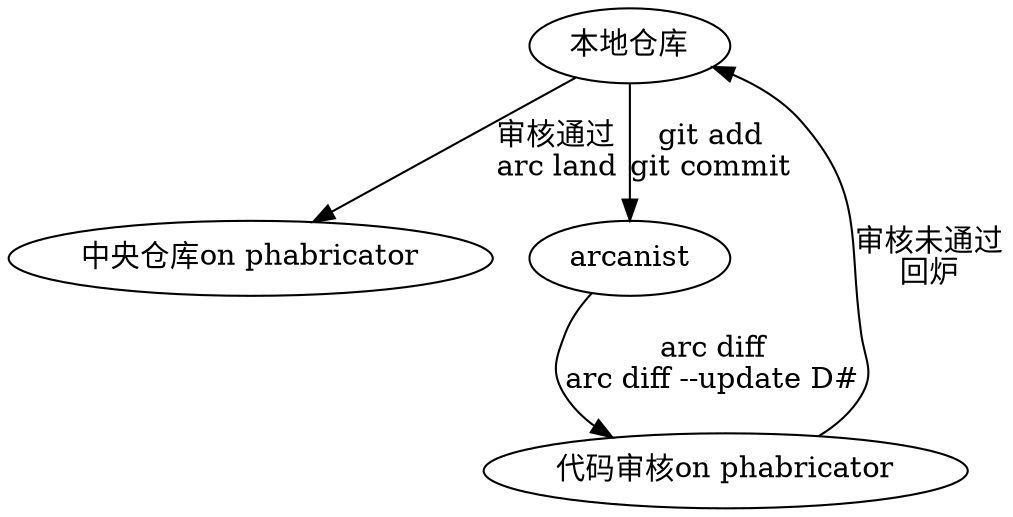 digraph G {
    local_repo[label="本地仓库"];
    remote_repo[label="中央仓库on phabricator"];
    arcanist[label="arcanist"];
    phabricator[label="代码审核on phabricator"];

    local_repo->arcanist[label="git add\ngit commit"];
    arcanist->phabricator[label="arc diff\narc diff --update D#"];
    phabricator->local_repo[label="审核未通过\n回炉"];
    local_repo->remote_repo[label="审核通过\narc land"];

}
